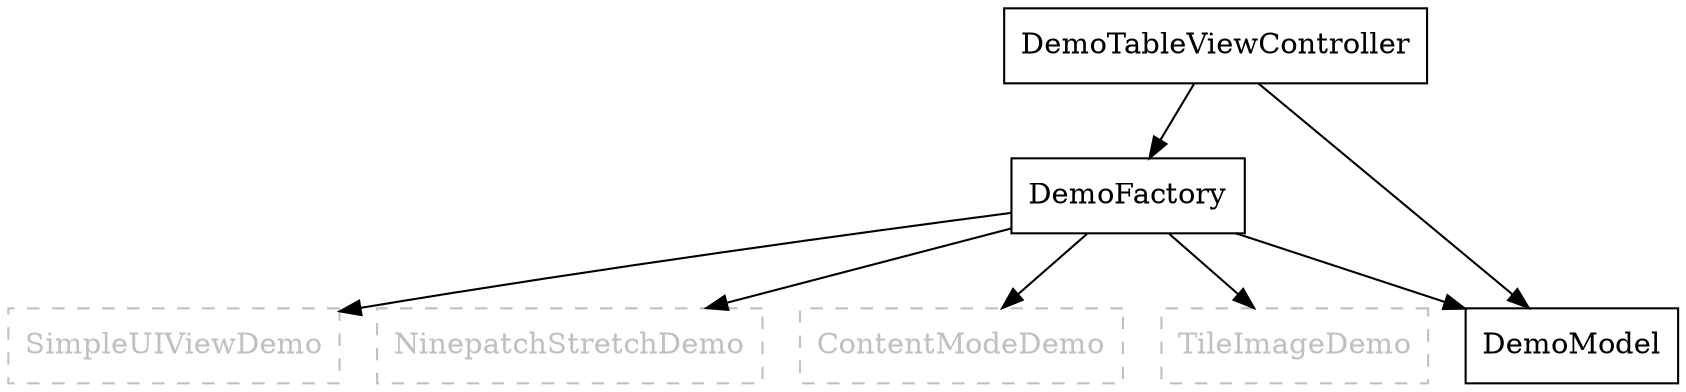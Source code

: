digraph G {
	node [shape=box];
	"DemoFactory" -> "SimpleUIViewDemo";
	"DemoFactory" -> "NinepatchStretchDemo";
	"DemoFactory" -> "DemoModel";
	"DemoFactory" -> "ContentModeDemo";
	"DemoFactory" -> "TileImageDemo";
	"DemoTableViewController" -> "DemoFactory";
	"DemoTableViewController" -> "DemoModel";
	"DemoModel" -> {};
	
	
	edge [color=blue, dir=both];
	"ContentModeDemo" [color=gray, style=dashed, fontcolor=gray]
	"SimpleUIViewDemo" [color=gray, style=dashed, fontcolor=gray]
	"TileImageDemo" [color=gray, style=dashed, fontcolor=gray]
	"NinepatchStretchDemo" [color=gray, style=dashed, fontcolor=gray]
}

